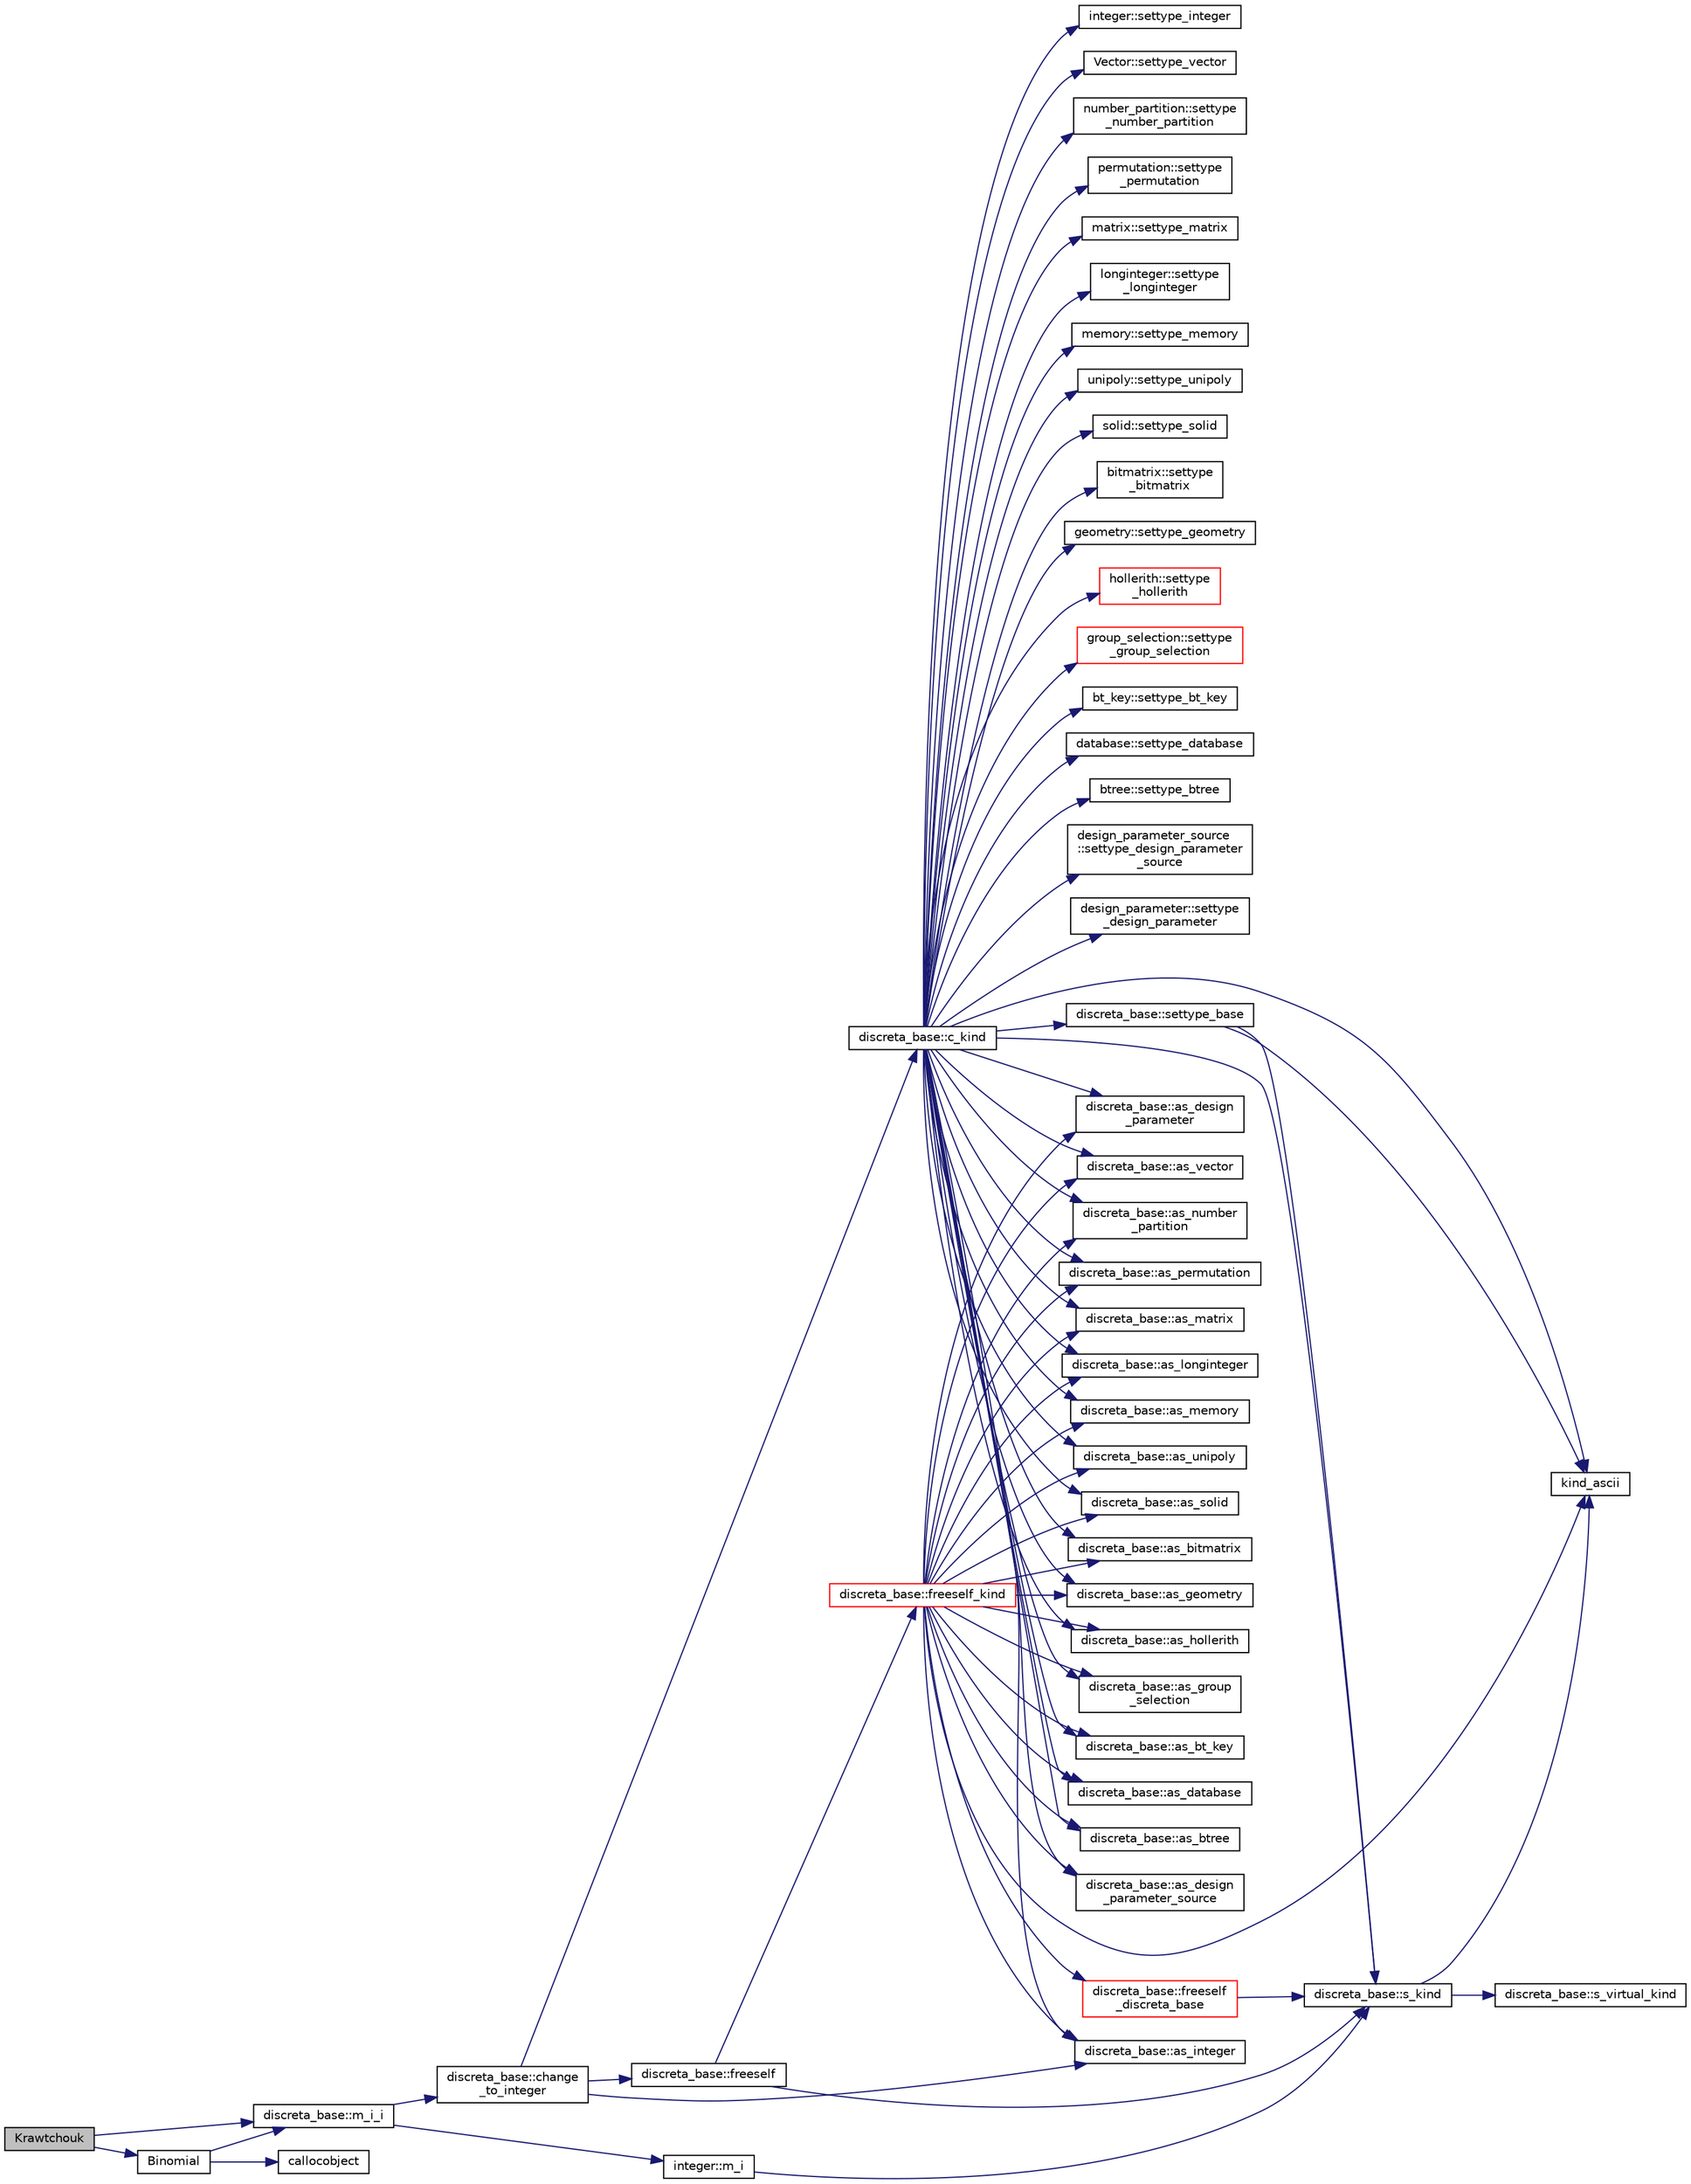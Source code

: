 digraph "Krawtchouk"
{
  edge [fontname="Helvetica",fontsize="10",labelfontname="Helvetica",labelfontsize="10"];
  node [fontname="Helvetica",fontsize="10",shape=record];
  rankdir="LR";
  Node3206 [label="Krawtchouk",height=0.2,width=0.4,color="black", fillcolor="grey75", style="filled", fontcolor="black"];
  Node3206 -> Node3207 [color="midnightblue",fontsize="10",style="solid",fontname="Helvetica"];
  Node3207 [label="discreta_base::m_i_i",height=0.2,width=0.4,color="black", fillcolor="white", style="filled",URL="$d7/d71/classdiscreta__base.html#aa231464a9d4bc233f66608021c9ad997"];
  Node3207 -> Node3208 [color="midnightblue",fontsize="10",style="solid",fontname="Helvetica"];
  Node3208 [label="discreta_base::change\l_to_integer",height=0.2,width=0.4,color="black", fillcolor="white", style="filled",URL="$d7/d71/classdiscreta__base.html#a58a5a5bd8f8e6f2dd7b4483b66dc7bb9"];
  Node3208 -> Node3209 [color="midnightblue",fontsize="10",style="solid",fontname="Helvetica"];
  Node3209 [label="discreta_base::freeself",height=0.2,width=0.4,color="black", fillcolor="white", style="filled",URL="$d7/d71/classdiscreta__base.html#a9a3c9501a562293b5667c11b9174d6e5"];
  Node3209 -> Node3210 [color="midnightblue",fontsize="10",style="solid",fontname="Helvetica"];
  Node3210 [label="discreta_base::freeself_kind",height=0.2,width=0.4,color="red", fillcolor="white", style="filled",URL="$d7/d71/classdiscreta__base.html#a63a23ada2165b3838fab719ed458cec8"];
  Node3210 -> Node3211 [color="midnightblue",fontsize="10",style="solid",fontname="Helvetica"];
  Node3211 [label="discreta_base::freeself\l_discreta_base",height=0.2,width=0.4,color="red", fillcolor="white", style="filled",URL="$d7/d71/classdiscreta__base.html#a8b1ec2cee4566034441e066dc2c027db"];
  Node3211 -> Node3212 [color="midnightblue",fontsize="10",style="solid",fontname="Helvetica"];
  Node3212 [label="discreta_base::s_kind",height=0.2,width=0.4,color="black", fillcolor="white", style="filled",URL="$d7/d71/classdiscreta__base.html#a8a830025c74adbbc3362418a7c2ba157"];
  Node3212 -> Node3213 [color="midnightblue",fontsize="10",style="solid",fontname="Helvetica"];
  Node3213 [label="discreta_base::s_virtual_kind",height=0.2,width=0.4,color="black", fillcolor="white", style="filled",URL="$d7/d71/classdiscreta__base.html#a52778a6d6943a468be083d0785d418fb"];
  Node3212 -> Node3214 [color="midnightblue",fontsize="10",style="solid",fontname="Helvetica"];
  Node3214 [label="kind_ascii",height=0.2,width=0.4,color="black", fillcolor="white", style="filled",URL="$d9/d60/discreta_8h.html#ad0ce825a9f29bc6cec27e1b64cfe27bf"];
  Node3210 -> Node3218 [color="midnightblue",fontsize="10",style="solid",fontname="Helvetica"];
  Node3218 [label="discreta_base::as_integer",height=0.2,width=0.4,color="black", fillcolor="white", style="filled",URL="$d7/d71/classdiscreta__base.html#a00d7691eaf874fd283d942692fe8dd26"];
  Node3210 -> Node3220 [color="midnightblue",fontsize="10",style="solid",fontname="Helvetica"];
  Node3220 [label="discreta_base::as_vector",height=0.2,width=0.4,color="black", fillcolor="white", style="filled",URL="$d7/d71/classdiscreta__base.html#a7bdd6cae39c380b128ee9e17e42cf020"];
  Node3210 -> Node3223 [color="midnightblue",fontsize="10",style="solid",fontname="Helvetica"];
  Node3223 [label="discreta_base::as_number\l_partition",height=0.2,width=0.4,color="black", fillcolor="white", style="filled",URL="$d7/d71/classdiscreta__base.html#a307aa09de0e925d46697707968ffab00"];
  Node3210 -> Node3225 [color="midnightblue",fontsize="10",style="solid",fontname="Helvetica"];
  Node3225 [label="discreta_base::as_permutation",height=0.2,width=0.4,color="black", fillcolor="white", style="filled",URL="$d7/d71/classdiscreta__base.html#aa4e72f36a82984239b12ae831e131098"];
  Node3210 -> Node3227 [color="midnightblue",fontsize="10",style="solid",fontname="Helvetica"];
  Node3227 [label="discreta_base::as_matrix",height=0.2,width=0.4,color="black", fillcolor="white", style="filled",URL="$d7/d71/classdiscreta__base.html#ae4d7f56d917a4707b838fbffde6467ff"];
  Node3210 -> Node3230 [color="midnightblue",fontsize="10",style="solid",fontname="Helvetica"];
  Node3230 [label="discreta_base::as_longinteger",height=0.2,width=0.4,color="black", fillcolor="white", style="filled",URL="$d7/d71/classdiscreta__base.html#a20a094639eb711b10c8694c51937f7cd"];
  Node3210 -> Node3233 [color="midnightblue",fontsize="10",style="solid",fontname="Helvetica"];
  Node3233 [label="discreta_base::as_memory",height=0.2,width=0.4,color="black", fillcolor="white", style="filled",URL="$d7/d71/classdiscreta__base.html#ad94b2d7dce0cd4fa22db57f6e79c4bd2"];
  Node3210 -> Node3235 [color="midnightblue",fontsize="10",style="solid",fontname="Helvetica"];
  Node3235 [label="discreta_base::as_unipoly",height=0.2,width=0.4,color="black", fillcolor="white", style="filled",URL="$d7/d71/classdiscreta__base.html#ad50d8027f039fe5c2478cddb243adc9d"];
  Node3210 -> Node3237 [color="midnightblue",fontsize="10",style="solid",fontname="Helvetica"];
  Node3237 [label="discreta_base::as_solid",height=0.2,width=0.4,color="black", fillcolor="white", style="filled",URL="$d7/d71/classdiscreta__base.html#a1fc5f2b85ec97ab0a69dd64903c970a5"];
  Node3210 -> Node3239 [color="midnightblue",fontsize="10",style="solid",fontname="Helvetica"];
  Node3239 [label="discreta_base::as_bitmatrix",height=0.2,width=0.4,color="black", fillcolor="white", style="filled",URL="$d7/d71/classdiscreta__base.html#a071ad54ea8ef6c9d1d15f532e5a76df6"];
  Node3210 -> Node3241 [color="midnightblue",fontsize="10",style="solid",fontname="Helvetica"];
  Node3241 [label="discreta_base::as_geometry",height=0.2,width=0.4,color="black", fillcolor="white", style="filled",URL="$d7/d71/classdiscreta__base.html#a38fc7b4cdd830703e9d87354b79bc5c8"];
  Node3210 -> Node3243 [color="midnightblue",fontsize="10",style="solid",fontname="Helvetica"];
  Node3243 [label="discreta_base::as_hollerith",height=0.2,width=0.4,color="black", fillcolor="white", style="filled",URL="$d7/d71/classdiscreta__base.html#a3e66f82711f314710107e2f29e589690"];
  Node3210 -> Node3245 [color="midnightblue",fontsize="10",style="solid",fontname="Helvetica"];
  Node3245 [label="discreta_base::as_group\l_selection",height=0.2,width=0.4,color="black", fillcolor="white", style="filled",URL="$d7/d71/classdiscreta__base.html#aae1bac4883c567718bef9fb610abbdc8"];
  Node3210 -> Node3247 [color="midnightblue",fontsize="10",style="solid",fontname="Helvetica"];
  Node3247 [label="discreta_base::as_bt_key",height=0.2,width=0.4,color="black", fillcolor="white", style="filled",URL="$d7/d71/classdiscreta__base.html#a2734c6e08dca17cf6588bd5064ec1b9f"];
  Node3210 -> Node3249 [color="midnightblue",fontsize="10",style="solid",fontname="Helvetica"];
  Node3249 [label="discreta_base::as_database",height=0.2,width=0.4,color="black", fillcolor="white", style="filled",URL="$d7/d71/classdiscreta__base.html#ab055d39d58210a2b03ba3d33703b09a9"];
  Node3210 -> Node3251 [color="midnightblue",fontsize="10",style="solid",fontname="Helvetica"];
  Node3251 [label="discreta_base::as_btree",height=0.2,width=0.4,color="black", fillcolor="white", style="filled",URL="$d7/d71/classdiscreta__base.html#a78e76674cef2ec113c17989c11288778"];
  Node3210 -> Node3253 [color="midnightblue",fontsize="10",style="solid",fontname="Helvetica"];
  Node3253 [label="discreta_base::as_design\l_parameter_source",height=0.2,width=0.4,color="black", fillcolor="white", style="filled",URL="$d7/d71/classdiscreta__base.html#a59cbf837c6582ded5bc586265d13d81a"];
  Node3210 -> Node3255 [color="midnightblue",fontsize="10",style="solid",fontname="Helvetica"];
  Node3255 [label="discreta_base::as_design\l_parameter",height=0.2,width=0.4,color="black", fillcolor="white", style="filled",URL="$d7/d71/classdiscreta__base.html#aab24ff38ea1c5471ab3de42e014d0f2a"];
  Node3210 -> Node3214 [color="midnightblue",fontsize="10",style="solid",fontname="Helvetica"];
  Node3209 -> Node3212 [color="midnightblue",fontsize="10",style="solid",fontname="Helvetica"];
  Node3208 -> Node3257 [color="midnightblue",fontsize="10",style="solid",fontname="Helvetica"];
  Node3257 [label="discreta_base::c_kind",height=0.2,width=0.4,color="black", fillcolor="white", style="filled",URL="$d7/d71/classdiscreta__base.html#adc2ff61589c2d083688e7a43f333cb62"];
  Node3257 -> Node3258 [color="midnightblue",fontsize="10",style="solid",fontname="Helvetica"];
  Node3258 [label="discreta_base::settype_base",height=0.2,width=0.4,color="black", fillcolor="white", style="filled",URL="$d7/d71/classdiscreta__base.html#a4f42899a89447d1c3993ea07c38f8ad4"];
  Node3258 -> Node3212 [color="midnightblue",fontsize="10",style="solid",fontname="Helvetica"];
  Node3258 -> Node3214 [color="midnightblue",fontsize="10",style="solid",fontname="Helvetica"];
  Node3257 -> Node3218 [color="midnightblue",fontsize="10",style="solid",fontname="Helvetica"];
  Node3257 -> Node3259 [color="midnightblue",fontsize="10",style="solid",fontname="Helvetica"];
  Node3259 [label="integer::settype_integer",height=0.2,width=0.4,color="black", fillcolor="white", style="filled",URL="$d0/de5/classinteger.html#a6265c65ef311229acd513d748faba796"];
  Node3257 -> Node3220 [color="midnightblue",fontsize="10",style="solid",fontname="Helvetica"];
  Node3257 -> Node3260 [color="midnightblue",fontsize="10",style="solid",fontname="Helvetica"];
  Node3260 [label="Vector::settype_vector",height=0.2,width=0.4,color="black", fillcolor="white", style="filled",URL="$d5/db2/class_vector.html#a34e0d00b18c051f23904a8429fa6c8b4"];
  Node3257 -> Node3223 [color="midnightblue",fontsize="10",style="solid",fontname="Helvetica"];
  Node3257 -> Node3261 [color="midnightblue",fontsize="10",style="solid",fontname="Helvetica"];
  Node3261 [label="number_partition::settype\l_number_partition",height=0.2,width=0.4,color="black", fillcolor="white", style="filled",URL="$df/d50/classnumber__partition.html#a3aaec1b557758f643ffc8555bbc358be"];
  Node3257 -> Node3225 [color="midnightblue",fontsize="10",style="solid",fontname="Helvetica"];
  Node3257 -> Node3262 [color="midnightblue",fontsize="10",style="solid",fontname="Helvetica"];
  Node3262 [label="permutation::settype\l_permutation",height=0.2,width=0.4,color="black", fillcolor="white", style="filled",URL="$d0/d08/classpermutation.html#af1eea29f86195cede9562e444664c28c"];
  Node3257 -> Node3227 [color="midnightblue",fontsize="10",style="solid",fontname="Helvetica"];
  Node3257 -> Node3263 [color="midnightblue",fontsize="10",style="solid",fontname="Helvetica"];
  Node3263 [label="matrix::settype_matrix",height=0.2,width=0.4,color="black", fillcolor="white", style="filled",URL="$d1/d8d/classmatrix.html#a1780283a64a789e4084d792683d276bb"];
  Node3257 -> Node3230 [color="midnightblue",fontsize="10",style="solid",fontname="Helvetica"];
  Node3257 -> Node3264 [color="midnightblue",fontsize="10",style="solid",fontname="Helvetica"];
  Node3264 [label="longinteger::settype\l_longinteger",height=0.2,width=0.4,color="black", fillcolor="white", style="filled",URL="$d3/d71/classlonginteger.html#ae5f811ece8df31b9ff114368a18e1dc5"];
  Node3257 -> Node3233 [color="midnightblue",fontsize="10",style="solid",fontname="Helvetica"];
  Node3257 -> Node3265 [color="midnightblue",fontsize="10",style="solid",fontname="Helvetica"];
  Node3265 [label="memory::settype_memory",height=0.2,width=0.4,color="black", fillcolor="white", style="filled",URL="$d8/d99/classmemory.html#a33aae277f9b8fe36b02e9d5da895451b"];
  Node3257 -> Node3235 [color="midnightblue",fontsize="10",style="solid",fontname="Helvetica"];
  Node3257 -> Node3266 [color="midnightblue",fontsize="10",style="solid",fontname="Helvetica"];
  Node3266 [label="unipoly::settype_unipoly",height=0.2,width=0.4,color="black", fillcolor="white", style="filled",URL="$d1/d89/classunipoly.html#a8db854fcc85c5e1150b1f1b1c005c95b"];
  Node3257 -> Node3237 [color="midnightblue",fontsize="10",style="solid",fontname="Helvetica"];
  Node3257 -> Node3267 [color="midnightblue",fontsize="10",style="solid",fontname="Helvetica"];
  Node3267 [label="solid::settype_solid",height=0.2,width=0.4,color="black", fillcolor="white", style="filled",URL="$d8/def/classsolid.html#a775bd4821f75a8aee4ea3d4335ff90e0"];
  Node3257 -> Node3239 [color="midnightblue",fontsize="10",style="solid",fontname="Helvetica"];
  Node3257 -> Node3268 [color="midnightblue",fontsize="10",style="solid",fontname="Helvetica"];
  Node3268 [label="bitmatrix::settype\l_bitmatrix",height=0.2,width=0.4,color="black", fillcolor="white", style="filled",URL="$de/dc8/classbitmatrix.html#acb571d947f9526665ebbdc0ce3e2a973"];
  Node3257 -> Node3241 [color="midnightblue",fontsize="10",style="solid",fontname="Helvetica"];
  Node3257 -> Node3269 [color="midnightblue",fontsize="10",style="solid",fontname="Helvetica"];
  Node3269 [label="geometry::settype_geometry",height=0.2,width=0.4,color="black", fillcolor="white", style="filled",URL="$da/d44/classgeometry.html#ab4a336baba6a3f56f5ffa053a5be5ba7"];
  Node3257 -> Node3243 [color="midnightblue",fontsize="10",style="solid",fontname="Helvetica"];
  Node3257 -> Node3270 [color="midnightblue",fontsize="10",style="solid",fontname="Helvetica"];
  Node3270 [label="hollerith::settype\l_hollerith",height=0.2,width=0.4,color="red", fillcolor="white", style="filled",URL="$d8/d99/classhollerith.html#a23bbd4acfc88a0e90f1245f243f51f76"];
  Node3257 -> Node3245 [color="midnightblue",fontsize="10",style="solid",fontname="Helvetica"];
  Node3257 -> Node3272 [color="midnightblue",fontsize="10",style="solid",fontname="Helvetica"];
  Node3272 [label="group_selection::settype\l_group_selection",height=0.2,width=0.4,color="red", fillcolor="white", style="filled",URL="$d6/db0/classgroup__selection.html#a015ed73b7b8d784bedd4d11ac1fc0ec1"];
  Node3257 -> Node3247 [color="midnightblue",fontsize="10",style="solid",fontname="Helvetica"];
  Node3257 -> Node3275 [color="midnightblue",fontsize="10",style="solid",fontname="Helvetica"];
  Node3275 [label="bt_key::settype_bt_key",height=0.2,width=0.4,color="black", fillcolor="white", style="filled",URL="$d1/de5/classbt__key.html#a352bb10beb7c789d8d29373035824800"];
  Node3257 -> Node3249 [color="midnightblue",fontsize="10",style="solid",fontname="Helvetica"];
  Node3257 -> Node3276 [color="midnightblue",fontsize="10",style="solid",fontname="Helvetica"];
  Node3276 [label="database::settype_database",height=0.2,width=0.4,color="black", fillcolor="white", style="filled",URL="$db/d72/classdatabase.html#a014639aa001462e480eb1f3984839b72"];
  Node3257 -> Node3251 [color="midnightblue",fontsize="10",style="solid",fontname="Helvetica"];
  Node3257 -> Node3277 [color="midnightblue",fontsize="10",style="solid",fontname="Helvetica"];
  Node3277 [label="btree::settype_btree",height=0.2,width=0.4,color="black", fillcolor="white", style="filled",URL="$dd/db0/classbtree.html#a5a1b9773c848908a6050cc733d2d9780"];
  Node3257 -> Node3253 [color="midnightblue",fontsize="10",style="solid",fontname="Helvetica"];
  Node3257 -> Node3278 [color="midnightblue",fontsize="10",style="solid",fontname="Helvetica"];
  Node3278 [label="design_parameter_source\l::settype_design_parameter\l_source",height=0.2,width=0.4,color="black", fillcolor="white", style="filled",URL="$df/d4b/classdesign__parameter__source.html#a3af3b851df87bd1661fb9c9ce18822c8"];
  Node3257 -> Node3255 [color="midnightblue",fontsize="10",style="solid",fontname="Helvetica"];
  Node3257 -> Node3279 [color="midnightblue",fontsize="10",style="solid",fontname="Helvetica"];
  Node3279 [label="design_parameter::settype\l_design_parameter",height=0.2,width=0.4,color="black", fillcolor="white", style="filled",URL="$da/d94/classdesign__parameter.html#a8b19d277f2b7d09c2531a527dfc0359e"];
  Node3257 -> Node3214 [color="midnightblue",fontsize="10",style="solid",fontname="Helvetica"];
  Node3257 -> Node3212 [color="midnightblue",fontsize="10",style="solid",fontname="Helvetica"];
  Node3208 -> Node3218 [color="midnightblue",fontsize="10",style="solid",fontname="Helvetica"];
  Node3207 -> Node3280 [color="midnightblue",fontsize="10",style="solid",fontname="Helvetica"];
  Node3280 [label="integer::m_i",height=0.2,width=0.4,color="black", fillcolor="white", style="filled",URL="$d0/de5/classinteger.html#a869091f0a0f35f5354c8c4a70250e8a9"];
  Node3280 -> Node3212 [color="midnightblue",fontsize="10",style="solid",fontname="Helvetica"];
  Node3206 -> Node3281 [color="midnightblue",fontsize="10",style="solid",fontname="Helvetica"];
  Node3281 [label="Binomial",height=0.2,width=0.4,color="black", fillcolor="white", style="filled",URL="$d3/d72/global_8_c.html#a832bb13a7500f74e6ce6fd77a4133dcf"];
  Node3281 -> Node3207 [color="midnightblue",fontsize="10",style="solid",fontname="Helvetica"];
  Node3281 -> Node3282 [color="midnightblue",fontsize="10",style="solid",fontname="Helvetica"];
  Node3282 [label="callocobject",height=0.2,width=0.4,color="black", fillcolor="white", style="filled",URL="$d3/d72/global_8_c.html#a8bbcb8338d159223714097d10e94364d"];
}
